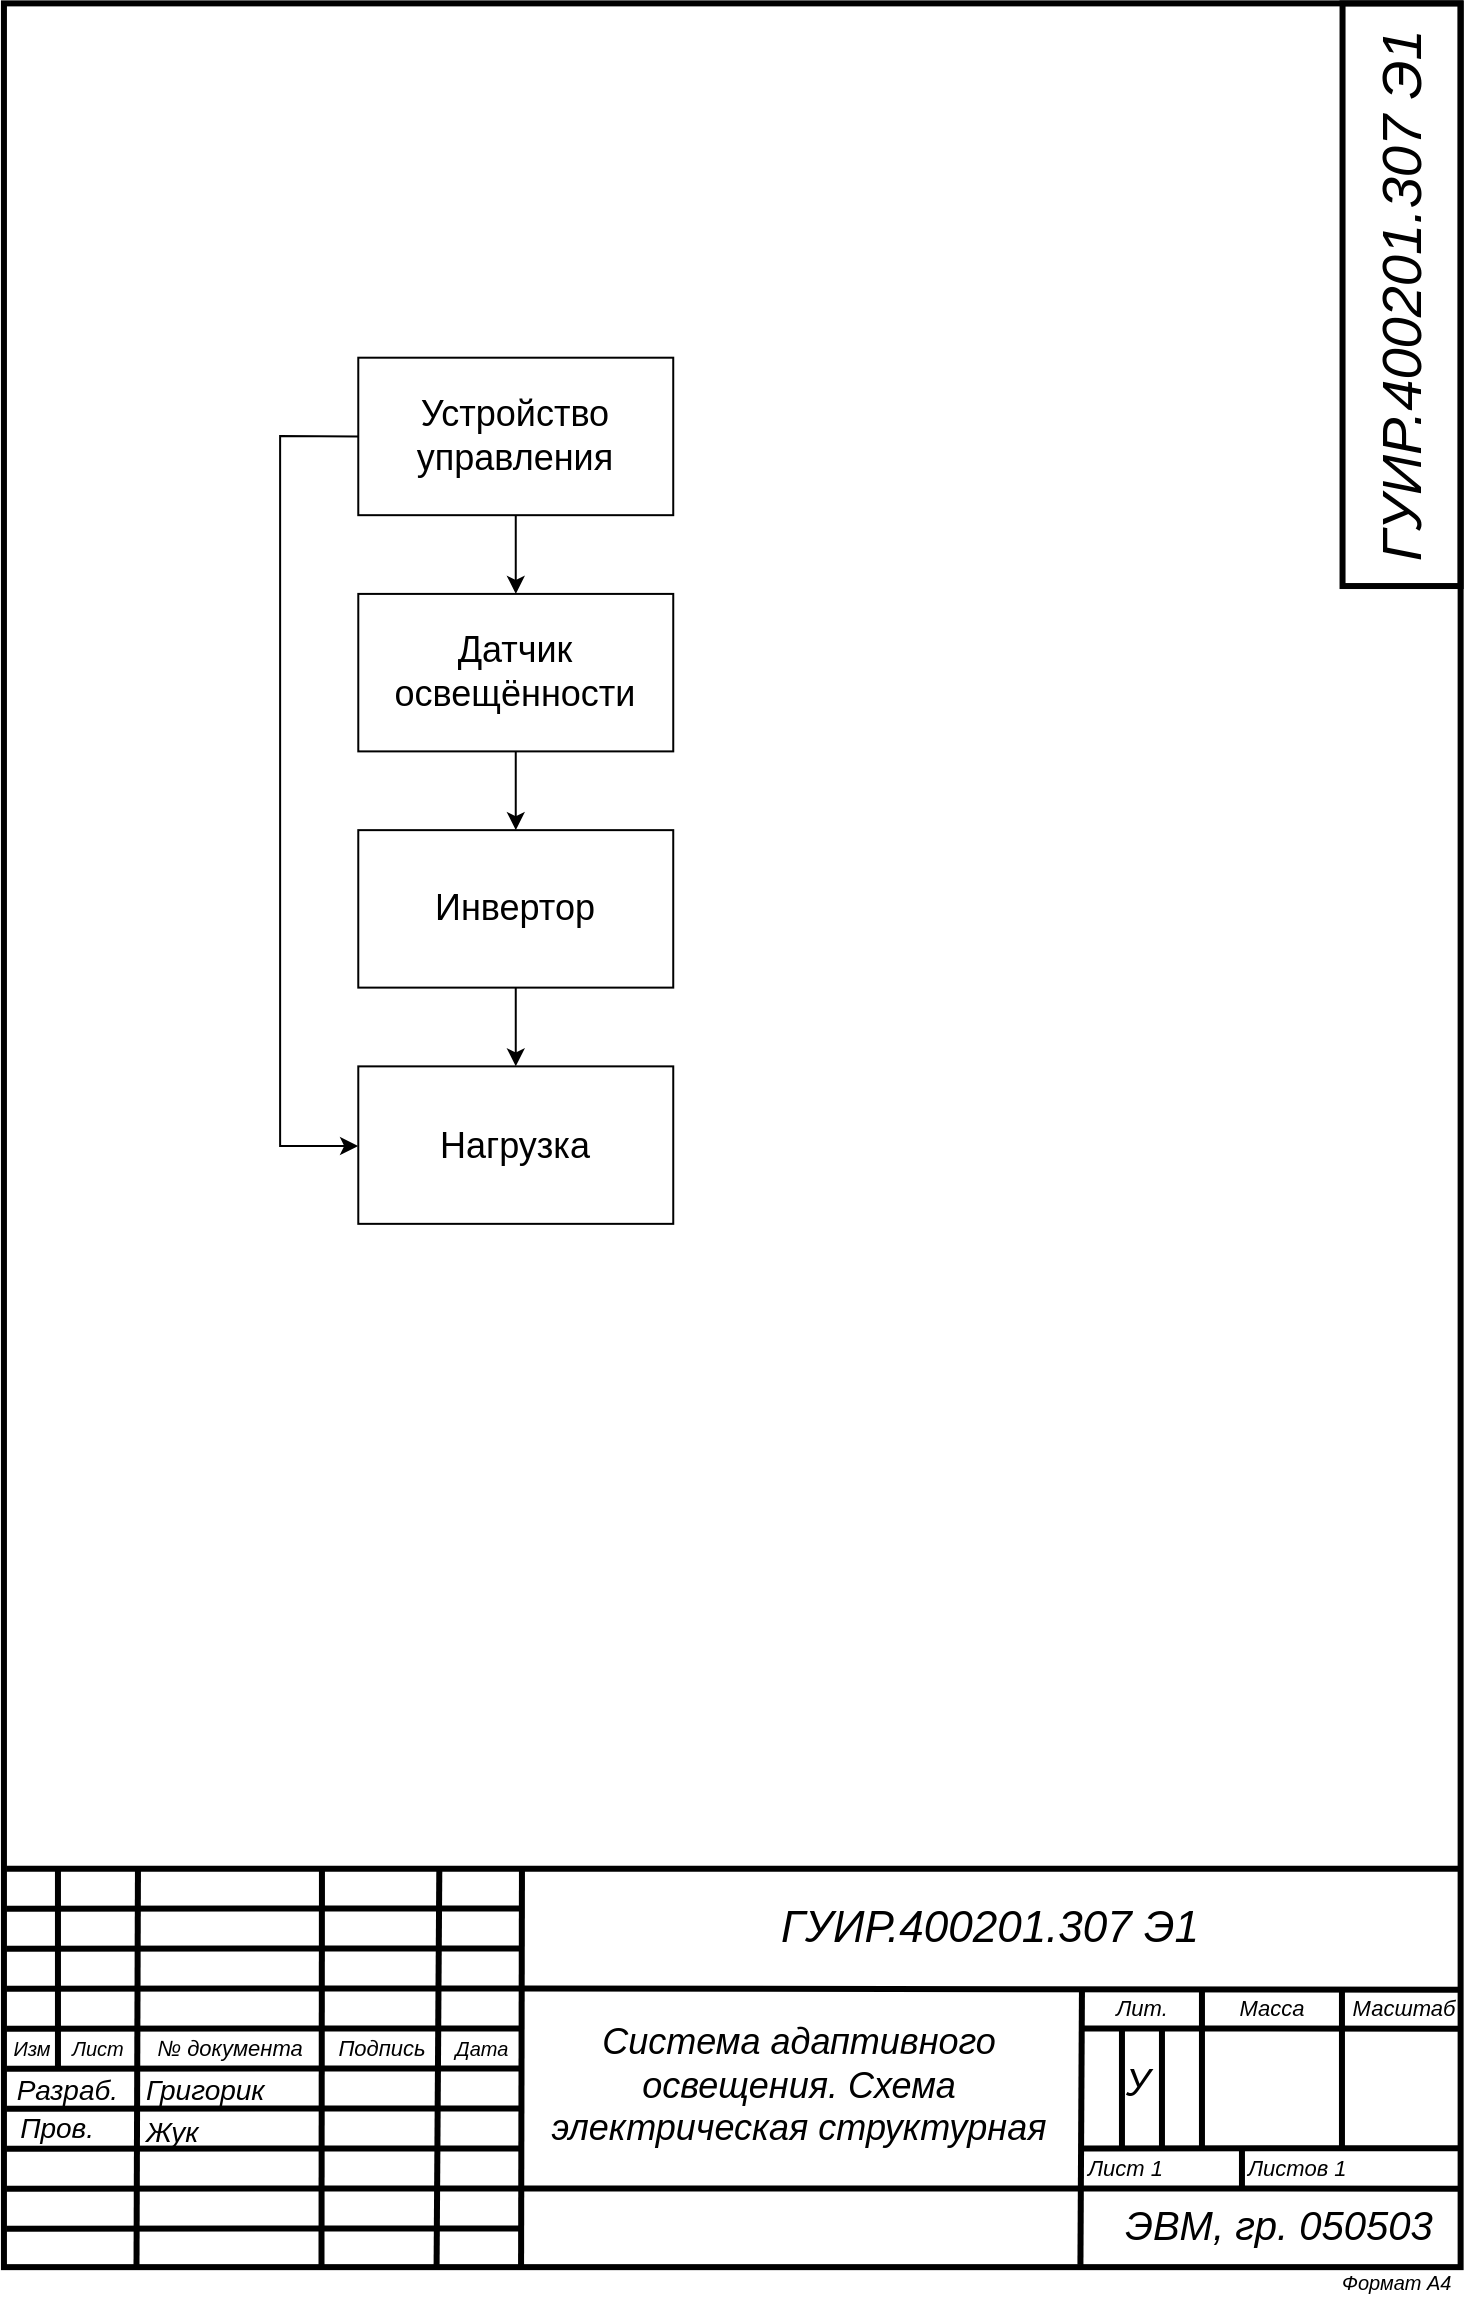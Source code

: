 <mxfile version="20.3.0" type="device"><diagram id="iaUgVhd8KvEVIdPXAyv-" name="Page-1"><mxGraphModel dx="1775" dy="577" grid="1" gridSize="9.842" guides="0" tooltips="1" connect="1" arrows="1" fold="1" page="1" pageScale="1" pageWidth="827" pageHeight="1169" math="0" shadow="0"><root><mxCell id="0"/><mxCell id="1" parent="0"/><mxCell id="s2ji4G3J2LcqevnOimP4-3" value="" style="rounded=0;whiteSpace=wrap;html=1;strokeWidth=3;fillColor=none;container=0;" parent="1" vertex="1"><mxGeometry x="-748.03" y="19.69" width="728.34" height="1131.88" as="geometry"/></mxCell><mxCell id="s2ji4G3J2LcqevnOimP4-5" style="vsdxID=165;edgeStyle=none;startArrow=none;endArrow=none;startSize=5;endSize=5;strokeWidth=3;strokeColor=#000000;spacingTop=-1;spacingBottom=-1;spacingLeft=-1;spacingRight=-1;verticalAlign=middle;html=1;labelBackgroundColor=#ffffff;rounded=0;" parent="1" edge="1"><mxGeometry relative="1" as="geometry"><Array as="points"/><mxPoint x="-721.02" y="952.2" as="sourcePoint"/><mxPoint x="-721.02" y="1052.2" as="targetPoint"/></mxGeometry></mxCell><mxCell id="s2ji4G3J2LcqevnOimP4-6" style="vsdxID=163;edgeStyle=none;startArrow=none;endArrow=none;startSize=5;endSize=5;strokeColor=#000000;spacingTop=-1;spacingBottom=-1;spacingLeft=-1;spacingRight=-1;verticalAlign=middle;html=1;labelBackgroundColor=#ffffff;rounded=0;strokeWidth=3;" parent="1" edge="1"><mxGeometry relative="1" as="geometry"><mxPoint as="offset"/><Array as="points"/><mxPoint x="-746.75" y="1132.32" as="sourcePoint"/><mxPoint x="-489.02" y="1132.2" as="targetPoint"/></mxGeometry></mxCell><mxCell id="s2ji4G3J2LcqevnOimP4-7" style="vsdxID=162;edgeStyle=none;startArrow=none;endArrow=none;startSize=5;endSize=5;strokeColor=#000000;spacingTop=-1;spacingBottom=-1;spacingLeft=-1;spacingRight=-1;verticalAlign=middle;html=1;labelBackgroundColor=#ffffff;rounded=0;strokeWidth=3;" parent="1" edge="1"><mxGeometry relative="1" as="geometry"><mxPoint as="offset"/><Array as="points"/><mxPoint x="-746.75" y="1112.32" as="sourcePoint"/><mxPoint x="-488.02" y="1112.2" as="targetPoint"/></mxGeometry></mxCell><mxCell id="s2ji4G3J2LcqevnOimP4-8" style="vsdxID=161;edgeStyle=none;startArrow=none;endArrow=none;startSize=5;endSize=5;strokeColor=#000000;spacingTop=-1;spacingBottom=-1;spacingLeft=-1;spacingRight=-1;verticalAlign=middle;html=1;labelBackgroundColor=#ffffff;rounded=0;strokeWidth=3;" parent="1" edge="1"><mxGeometry relative="1" as="geometry"><mxPoint as="offset"/><Array as="points"/><mxPoint x="-746.75" y="1092.32" as="sourcePoint"/><mxPoint x="-489.02" y="1092.2" as="targetPoint"/></mxGeometry></mxCell><mxCell id="s2ji4G3J2LcqevnOimP4-9" style="vsdxID=160;edgeStyle=none;startArrow=none;endArrow=none;startSize=5;endSize=5;strokeColor=#000000;spacingTop=-1;spacingBottom=-1;spacingLeft=-1;spacingRight=-1;verticalAlign=middle;html=1;labelBackgroundColor=#ffffff;rounded=0;strokeWidth=3;" parent="1" edge="1"><mxGeometry relative="1" as="geometry"><mxPoint as="offset"/><Array as="points"/><mxPoint x="-746.75" y="1072.32" as="sourcePoint"/><mxPoint x="-489.02" y="1072.2" as="targetPoint"/></mxGeometry></mxCell><mxCell id="s2ji4G3J2LcqevnOimP4-10" style="vsdxID=159;edgeStyle=none;startArrow=none;endArrow=none;startSize=5;endSize=5;strokeWidth=3;strokeColor=#000000;spacingTop=-1;spacingBottom=-1;spacingLeft=-1;spacingRight=-1;verticalAlign=middle;html=1;labelBackgroundColor=#ffffff;rounded=0;" parent="1" edge="1"><mxGeometry relative="1" as="geometry"><mxPoint as="offset"/><Array as="points"/><mxPoint x="-746.75" y="1052.32" as="sourcePoint"/><mxPoint x="-489.02" y="1052.2" as="targetPoint"/></mxGeometry></mxCell><mxCell id="s2ji4G3J2LcqevnOimP4-11" style="vsdxID=158;edgeStyle=none;startArrow=none;endArrow=none;startSize=5;endSize=5;strokeWidth=3;strokeColor=#000000;spacingTop=-1;spacingBottom=-1;spacingLeft=-1;spacingRight=-1;verticalAlign=middle;html=1;labelBackgroundColor=#ffffff;rounded=0;" parent="1" edge="1"><mxGeometry relative="1" as="geometry"><mxPoint as="offset"/><Array as="points"/><mxPoint x="-746.75" y="1032.32" as="sourcePoint"/><mxPoint x="-489.02" y="1032.2" as="targetPoint"/></mxGeometry></mxCell><mxCell id="s2ji4G3J2LcqevnOimP4-12" style="vsdxID=157;edgeStyle=none;startArrow=none;endArrow=none;startSize=5;endSize=5;strokeColor=#000000;spacingTop=-1;spacingBottom=-1;spacingLeft=-1;spacingRight=-1;verticalAlign=middle;html=1;labelBackgroundColor=#ffffff;rounded=0;strokeWidth=3;" parent="1" edge="1"><mxGeometry relative="1" as="geometry"><mxPoint as="offset"/><Array as="points"/><mxPoint x="-746.75" y="1012.32" as="sourcePoint"/><mxPoint x="-489.02" y="1012.2" as="targetPoint"/></mxGeometry></mxCell><mxCell id="s2ji4G3J2LcqevnOimP4-13" style="vsdxID=156;edgeStyle=none;startArrow=none;endArrow=none;startSize=5;endSize=5;strokeColor=#000000;spacingTop=-1;spacingBottom=-1;spacingLeft=-1;spacingRight=-1;verticalAlign=middle;html=1;labelBackgroundColor=#ffffff;rounded=0;strokeWidth=3;" parent="1" edge="1"><mxGeometry relative="1" as="geometry"><mxPoint as="offset"/><Array as="points"/><mxPoint x="-746.75" y="992.32" as="sourcePoint"/><mxPoint x="-489.02" y="992.2" as="targetPoint"/></mxGeometry></mxCell><mxCell id="s2ji4G3J2LcqevnOimP4-14" style="vsdxID=155;edgeStyle=none;startArrow=none;endArrow=none;startSize=5;endSize=5;strokeColor=#000000;spacingTop=-1;spacingBottom=-1;spacingLeft=-1;spacingRight=-1;verticalAlign=middle;html=1;labelBackgroundColor=#ffffff;rounded=0;strokeWidth=3;" parent="1" edge="1"><mxGeometry relative="1" as="geometry"><mxPoint as="offset"/><Array as="points"/><mxPoint x="-746.75" y="972.32" as="sourcePoint"/><mxPoint x="-489.02" y="972.2" as="targetPoint"/></mxGeometry></mxCell><mxCell id="s2ji4G3J2LcqevnOimP4-15" style="vsdxID=154;edgeStyle=none;startArrow=none;endArrow=none;startSize=5;endSize=5;strokeWidth=3;strokeColor=#000000;spacingTop=-1;spacingBottom=-1;spacingLeft=-1;spacingRight=-1;verticalAlign=middle;html=1;labelBackgroundColor=#ffffff;rounded=0;entryX=0.091;entryY=1;entryDx=0;entryDy=0;entryPerimeter=0;" parent="1" target="s2ji4G3J2LcqevnOimP4-3" edge="1"><mxGeometry relative="1" as="geometry"><Array as="points"/><mxPoint x="-681.02" y="952.2" as="sourcePoint"/><mxPoint x="-680.75" y="1157.32" as="targetPoint"/></mxGeometry></mxCell><mxCell id="s2ji4G3J2LcqevnOimP4-16" style="vsdxID=153;edgeStyle=none;startArrow=none;endArrow=none;startSize=5;endSize=5;strokeWidth=3;strokeColor=#000000;spacingTop=-1;spacingBottom=-1;spacingLeft=-1;spacingRight=-1;verticalAlign=middle;html=1;labelBackgroundColor=#ffffff;rounded=0;entryX=0.218;entryY=0.999;entryDx=0;entryDy=0;entryPerimeter=0;" parent="1" target="s2ji4G3J2LcqevnOimP4-3" edge="1"><mxGeometry relative="1" as="geometry"><Array as="points"/><mxPoint x="-589.02" y="952.2" as="sourcePoint"/><mxPoint x="-588.75" y="1154.32" as="targetPoint"/></mxGeometry></mxCell><mxCell id="s2ji4G3J2LcqevnOimP4-17" style="vsdxID=152;edgeStyle=none;startArrow=none;endArrow=none;startSize=5;endSize=5;strokeWidth=3;strokeColor=#000000;spacingTop=-1;spacingBottom=-1;spacingLeft=-1;spacingRight=-1;verticalAlign=middle;html=1;labelBackgroundColor=#ffffff;rounded=0;entryX=0.297;entryY=1;entryDx=0;entryDy=0;entryPerimeter=0;" parent="1" target="s2ji4G3J2LcqevnOimP4-3" edge="1"><mxGeometry relative="1" as="geometry"><Array as="points"/><mxPoint x="-530.34" y="952.2" as="sourcePoint"/><mxPoint x="-530.75" y="1157.32" as="targetPoint"/></mxGeometry></mxCell><mxCell id="s2ji4G3J2LcqevnOimP4-18" style="vsdxID=151;edgeStyle=none;startArrow=none;endArrow=none;startSize=5;endSize=5;strokeWidth=3;strokeColor=#000000;spacingTop=-1;spacingBottom=-1;spacingLeft=-1;spacingRight=-1;verticalAlign=middle;html=1;labelBackgroundColor=#ffffff;rounded=0;" parent="1" edge="1"><mxGeometry relative="1" as="geometry"><Array as="points"/><mxPoint x="-79.02" y="1012.2" as="sourcePoint"/><mxPoint x="-79.02" y="1092.2" as="targetPoint"/></mxGeometry></mxCell><mxCell id="s2ji4G3J2LcqevnOimP4-19" style="vsdxID=150;edgeStyle=none;startArrow=none;endArrow=none;startSize=5;endSize=5;strokeWidth=3;strokeColor=#000000;spacingTop=-1;spacingBottom=-1;spacingLeft=-1;spacingRight=-1;verticalAlign=middle;html=1;labelBackgroundColor=#ffffff;rounded=0;" parent="1" edge="1"><mxGeometry relative="1" as="geometry"><Array as="points"/><mxPoint x="-129.02" y="1092.2" as="sourcePoint"/><mxPoint x="-129.02" y="1112.2" as="targetPoint"/></mxGeometry></mxCell><mxCell id="s2ji4G3J2LcqevnOimP4-20" style="vsdxID=149;edgeStyle=none;startArrow=none;endArrow=none;startSize=5;endSize=5;strokeColor=#000000;spacingTop=-1;spacingBottom=-1;spacingLeft=-1;spacingRight=-1;verticalAlign=middle;html=1;labelBackgroundColor=#ffffff;rounded=0;strokeWidth=3;" parent="1" edge="1"><mxGeometry relative="1" as="geometry"><Array as="points"/><mxPoint x="-169.02" y="1032.2" as="sourcePoint"/><mxPoint x="-169.02" y="1092.2" as="targetPoint"/></mxGeometry></mxCell><mxCell id="s2ji4G3J2LcqevnOimP4-21" style="vsdxID=148;edgeStyle=none;startArrow=none;endArrow=none;startSize=5;endSize=5;strokeColor=#000000;spacingTop=-1;spacingBottom=-1;spacingLeft=-1;spacingRight=-1;verticalAlign=middle;html=1;labelBackgroundColor=#ffffff;rounded=0;strokeWidth=3;" parent="1" edge="1"><mxGeometry relative="1" as="geometry"><Array as="points"/><mxPoint x="-189.02" y="1032.2" as="sourcePoint"/><mxPoint x="-189.02" y="1092.2" as="targetPoint"/></mxGeometry></mxCell><mxCell id="s2ji4G3J2LcqevnOimP4-22" style="vsdxID=147;edgeStyle=none;startArrow=none;endArrow=none;startSize=5;endSize=5;strokeWidth=3;strokeColor=#000000;spacingTop=-1;spacingBottom=-1;spacingLeft=-1;spacingRight=-1;verticalAlign=middle;html=1;labelBackgroundColor=#ffffff;rounded=0;" parent="1" edge="1"><mxGeometry relative="1" as="geometry"><Array as="points"/><mxPoint x="-149.02" y="1012.2" as="sourcePoint"/><mxPoint x="-149.02" y="1092.2" as="targetPoint"/></mxGeometry></mxCell><mxCell id="s2ji4G3J2LcqevnOimP4-23" style="vsdxID=146;edgeStyle=none;startArrow=none;endArrow=none;startSize=5;endSize=5;strokeWidth=3;strokeColor=#000000;spacingTop=-1;spacingBottom=-1;spacingLeft=-1;spacingRight=-1;verticalAlign=middle;html=1;labelBackgroundColor=#ffffff;rounded=0;entryX=0.929;entryY=-0.131;entryDx=0;entryDy=0;entryPerimeter=0;" parent="1" target="s2ji4G3J2LcqevnOimP4-38" edge="1"><mxGeometry relative="1" as="geometry"><mxPoint as="offset"/><Array as="points"/><mxPoint x="-209.02" y="1092.2" as="sourcePoint"/><mxPoint x="-9.02" y="1092.2" as="targetPoint"/></mxGeometry></mxCell><mxCell id="s2ji4G3J2LcqevnOimP4-24" style="vsdxID=145;edgeStyle=none;startArrow=none;endArrow=none;startSize=5;endSize=5;strokeWidth=3;strokeColor=#000000;spacingTop=-1;spacingBottom=-1;spacingLeft=-1;spacingRight=-1;verticalAlign=middle;html=1;labelBackgroundColor=#ffffff;rounded=0;" parent="1" edge="1"><mxGeometry relative="1" as="geometry"><mxPoint as="offset"/><Array as="points"/><mxPoint x="-209.02" y="1032.2" as="sourcePoint"/><mxPoint x="-18.75" y="1032.32" as="targetPoint"/></mxGeometry></mxCell><mxCell id="s2ji4G3J2LcqevnOimP4-25" style="vsdxID=144;edgeStyle=none;startArrow=none;endArrow=none;startSize=5;endSize=5;strokeWidth=3;strokeColor=#000000;spacingTop=-1;spacingBottom=-1;spacingLeft=-1;spacingRight=-1;verticalAlign=middle;html=1;labelBackgroundColor=#ffffff;rounded=0;entryX=0.739;entryY=0.999;entryDx=0;entryDy=0;entryPerimeter=0;" parent="1" target="s2ji4G3J2LcqevnOimP4-3" edge="1"><mxGeometry relative="1" as="geometry"><Array as="points"/><mxPoint x="-209.02" y="1012.2" as="sourcePoint"/><mxPoint x="-208.75" y="1157.32" as="targetPoint"/></mxGeometry></mxCell><mxCell id="s2ji4G3J2LcqevnOimP4-26" style="vsdxID=143;edgeStyle=none;startArrow=none;endArrow=none;startSize=5;endSize=5;strokeWidth=3;strokeColor=#000000;spacingTop=-1;spacingBottom=-1;spacingLeft=-1;spacingRight=-1;verticalAlign=middle;html=1;labelBackgroundColor=#ffffff;rounded=0;" parent="1" edge="1"><mxGeometry relative="1" as="geometry"><Array as="points"/><mxPoint x="-18.75" y="1112.32" as="sourcePoint"/><mxPoint x="-488.02" y="1112.2" as="targetPoint"/></mxGeometry></mxCell><mxCell id="s2ji4G3J2LcqevnOimP4-27" style="vsdxID=142;edgeStyle=none;startArrow=none;endArrow=none;startSize=5;endSize=5;strokeWidth=3;strokeColor=#000000;spacingTop=-1;spacingBottom=-1;spacingLeft=-1;spacingRight=-1;verticalAlign=middle;html=1;labelBackgroundColor=#ffffff;rounded=0;entryX=0.355;entryY=1;entryDx=0;entryDy=0;entryPerimeter=0;" parent="1" target="s2ji4G3J2LcqevnOimP4-3" edge="1"><mxGeometry relative="1" as="geometry"><Array as="points"/><mxPoint x="-489.02" y="952.2" as="sourcePoint"/><mxPoint x="-488.75" y="1157.32" as="targetPoint"/></mxGeometry></mxCell><mxCell id="s2ji4G3J2LcqevnOimP4-28" style="vsdxID=141;edgeStyle=none;startArrow=none;endArrow=none;startSize=5;endSize=5;strokeWidth=3;strokeColor=#000000;spacingTop=-1;spacingBottom=-1;spacingLeft=-1;spacingRight=-1;verticalAlign=middle;html=1;labelBackgroundColor=#ffffff;rounded=0;exitX=0.998;exitY=1.028;exitDx=0;exitDy=0;exitPerimeter=0;" parent="1" source="s2ji4G3J2LcqevnOimP4-46" edge="1"><mxGeometry relative="1" as="geometry"><Array as="points"/><mxPoint x="-9.02" y="1012.2" as="sourcePoint"/><mxPoint x="-489.02" y="1012.2" as="targetPoint"/></mxGeometry></mxCell><mxCell id="s2ji4G3J2LcqevnOimP4-29" value="&lt;font style=&quot;font-family: &amp;#34;arial&amp;#34; ; color: rgb(0 , 0 , 0) ; direction: ltr ; letter-spacing: 0px ; line-height: 120% ; opacity: 1&quot;&gt;&lt;i&gt;&lt;font style=&quot;font-size: 10px&quot;&gt;Изм&lt;/font&gt;&lt;br&gt;&lt;/i&gt;&lt;/font&gt;" style="verticalAlign=middle;align=center;vsdxID=166;fillColor=none;gradientColor=none;shape=stencil(nZBLDoAgDERP0z3SIyjew0SURgSD+Lu9kMZoXLhwN9O+tukAlrNpJg1SzDH4QW/URgNYgZTkjA4UkwJUgGXng+6DX1zLfmoymdXo17xh5zmRJ6Q42BWCfc2oJfdAr+Yv+AP9Cb7OJ3H/2JG1HNGz/84klThPVCc=);strokeColor=none;strokeWidth=3;spacingTop=-1;spacingBottom=-1;spacingLeft=-1;spacingRight=-1;labelBackgroundColor=none;rounded=0;html=1;whiteSpace=wrap;" parent="1" vertex="1"><mxGeometry x="-748.02" y="1034.2" width="28" height="16" as="geometry"/></mxCell><mxCell id="s2ji4G3J2LcqevnOimP4-30" value="&lt;font style=&quot;font-family: &amp;#34;arial&amp;#34; ; color: rgb(0 , 0 , 0) ; direction: ltr ; letter-spacing: 0px ; line-height: 120% ; opacity: 1&quot;&gt;&lt;i&gt;&lt;font style=&quot;font-size: 10px&quot;&gt;Лист&lt;/font&gt;&lt;br&gt;&lt;/i&gt;&lt;/font&gt;" style="verticalAlign=middle;align=center;vsdxID=167;fillColor=none;gradientColor=none;shape=stencil(nZBLDoAgDERP0z3SIyjew0SURgSD+Lu9kMZoXLhwN9O+tukAlrNpJg1SzDH4QW/URgNYgZTkjA4UkwJUgGXng+6DX1zLfmoymdXo17xh5zmRJ6Q42BWCfc2oJfdAr+Yv+AP9Cb7OJ3H/2JG1HNGz/84klThPVCc=);strokeColor=none;strokeWidth=3;spacingTop=-1;spacingBottom=-1;spacingLeft=-1;spacingRight=-1;labelBackgroundColor=none;rounded=0;html=1;whiteSpace=wrap;" parent="1" vertex="1"><mxGeometry x="-719.02" y="1034.2" width="36" height="16" as="geometry"/></mxCell><mxCell id="s2ji4G3J2LcqevnOimP4-31" value="&lt;font style=&quot;font-size:11px;font-family:Arial;color:#000000;direction:ltr;letter-spacing:0px;line-height:120%;opacity:1&quot;&gt;&lt;i&gt;№ документа&lt;br/&gt;&lt;/i&gt;&lt;/font&gt;" style="verticalAlign=middle;align=center;vsdxID=168;fillColor=none;gradientColor=none;shape=stencil(nZBLDoAgDERP0z3SIyjew0SURgSD+Lu9kMZoXLhwN9O+tukAlrNpJg1SzDH4QW/URgNYgZTkjA4UkwJUgGXng+6DX1zLfmoymdXo17xh5zmRJ6Q42BWCfc2oJfdAr+Yv+AP9Cb7OJ3H/2JG1HNGz/84klThPVCc=);strokeColor=none;strokeWidth=3;spacingTop=-1;spacingBottom=-1;spacingLeft=-1;spacingRight=-1;labelBackgroundColor=none;rounded=0;html=1;whiteSpace=wrap;" parent="1" vertex="1"><mxGeometry x="-679.02" y="1034.2" width="88" height="16" as="geometry"/></mxCell><mxCell id="s2ji4G3J2LcqevnOimP4-32" value="&lt;font style=&quot;font-size:11px;font-family:Arial;color:#000000;direction:ltr;letter-spacing:0px;line-height:120%;opacity:1&quot;&gt;&lt;i&gt;Подпись&lt;br/&gt;&lt;/i&gt;&lt;/font&gt;" style="verticalAlign=middle;align=center;vsdxID=169;fillColor=none;gradientColor=none;shape=stencil(nZBLDoAgDERP0z3SIyjew0SURgSD+Lu9kMZoXLhwN9O+tukAlrNpJg1SzDH4QW/URgNYgZTkjA4UkwJUgGXng+6DX1zLfmoymdXo17xh5zmRJ6Q42BWCfc2oJfdAr+Yv+AP9Cb7OJ3H/2JG1HNGz/84klThPVCc=);strokeColor=none;strokeWidth=3;spacingTop=-1;spacingBottom=-1;spacingLeft=-1;spacingRight=-1;labelBackgroundColor=none;rounded=0;html=1;whiteSpace=wrap;" parent="1" vertex="1"><mxGeometry x="-587.02" y="1034.2" width="56" height="16" as="geometry"/></mxCell><mxCell id="s2ji4G3J2LcqevnOimP4-33" value="&lt;font style=&quot;font-family: &amp;#34;arial&amp;#34; ; color: rgb(0 , 0 , 0) ; direction: ltr ; letter-spacing: 0px ; line-height: 120% ; opacity: 1&quot;&gt;&lt;i&gt;&lt;font style=&quot;font-size: 10px&quot;&gt;Дата&lt;/font&gt;&lt;br&gt;&lt;/i&gt;&lt;/font&gt;" style="verticalAlign=middle;align=center;vsdxID=170;fillColor=none;gradientColor=none;shape=stencil(nZBLDoAgDERP0z3SIyjew0SURgSD+Lu9kMZoXLhwN9O+tukAlrNpJg1SzDH4QW/URgNYgZTkjA4UkwJUgGXng+6DX1zLfmoymdXo17xh5zmRJ6Q42BWCfc2oJfdAr+Yv+AP9Cb7OJ3H/2JG1HNGz/84klThPVCc=);strokeColor=none;strokeWidth=3;spacingTop=-1;spacingBottom=-1;spacingLeft=-1;spacingRight=-1;labelBackgroundColor=none;rounded=0;html=1;whiteSpace=wrap;" parent="1" vertex="1"><mxGeometry x="-527.02" y="1034.2" width="36" height="16" as="geometry"/></mxCell><mxCell id="s2ji4G3J2LcqevnOimP4-34" value="&lt;p style=&quot;align:center;margin-left:0;margin-right:0;margin-top:0px;margin-bottom:0px;text-indent:0;valign:middle;direction:ltr;&quot;&gt;&lt;font style=&quot;font-size:11px;font-family:Arial;color:#000000;direction:ltr;letter-spacing:0px;line-height:120%;opacity:1&quot;&gt;&lt;i&gt;Лит&lt;/i&gt;&lt;/font&gt;&lt;font style=&quot;font-size:11px;font-family:Arial;color:#000000;direction:ltr;letter-spacing:0px;line-height:120%;opacity:1&quot;&gt;&lt;i&gt;.&lt;br/&gt;&lt;/i&gt;&lt;/font&gt;&lt;/p&gt;" style="verticalAlign=middle;align=center;vsdxID=171;fillColor=none;gradientColor=none;shape=stencil(nZBLDoAgDERP0z3SIyjew0SURgSD+Lu9kMZoXLhwN9O+tukAlrNpJg1SzDH4QW/URgNYgZTkjA4UkwJUgGXng+6DX1zLfmoymdXo17xh5zmRJ6Q42BWCfc2oJfdAr+Yv+AP9Cb7OJ3H/2JG1HNGz/84klThPVCc=);strokeColor=none;strokeWidth=3;spacingTop=-1;spacingBottom=-1;spacingLeft=-1;spacingRight=-1;labelBackgroundColor=none;rounded=0;html=1;whiteSpace=wrap;" parent="1" vertex="1"><mxGeometry x="-207.02" y="1014.2" width="56" height="16" as="geometry"/></mxCell><mxCell id="s2ji4G3J2LcqevnOimP4-35" value="&lt;font style=&quot;font-size:11px;font-family:Arial;color:#000000;direction:ltr;letter-spacing:0px;line-height:120%;opacity:1&quot;&gt;&lt;i&gt;Масса&lt;br/&gt;&lt;/i&gt;&lt;/font&gt;" style="verticalAlign=middle;align=center;vsdxID=172;fillColor=none;gradientColor=none;shape=stencil(nZBLDoAgDERP0z3SIyjew0SURgSD+Lu9kMZoXLhwN9O+tukAlrNpJg1SzDH4QW/URgNYgZTkjA4UkwJUgGXng+6DX1zLfmoymdXo17xh5zmRJ6Q42BWCfc2oJfdAr+Yv+AP9Cb7OJ3H/2JG1HNGz/84klThPVCc=);strokeColor=none;strokeWidth=3;spacingTop=-1;spacingBottom=-1;spacingLeft=-1;spacingRight=-1;labelBackgroundColor=none;rounded=0;html=1;whiteSpace=wrap;" parent="1" vertex="1"><mxGeometry x="-147.02" y="1014.2" width="66" height="16" as="geometry"/></mxCell><mxCell id="s2ji4G3J2LcqevnOimP4-36" value="&lt;font style=&quot;font-size:11px;font-family:Arial;color:#000000;direction:ltr;letter-spacing:0px;line-height:120%;opacity:1&quot;&gt;&lt;i&gt;Масштаб&lt;br/&gt;&lt;/i&gt;&lt;/font&gt;" style="verticalAlign=middle;align=center;vsdxID=173;fillColor=none;gradientColor=none;shape=stencil(nZBLDoAgDERP0z3SIyjew0SURgSD+Lu9kMZoXLhwN9O+tukAlrNpJg1SzDH4QW/URgNYgZTkjA4UkwJUgGXng+6DX1zLfmoymdXo17xh5zmRJ6Q42BWCfc2oJfdAr+Yv+AP9Cb7OJ3H/2JG1HNGz/84klThPVCc=);strokeColor=none;strokeWidth=3;spacingTop=-1;spacingBottom=-1;spacingLeft=-1;spacingRight=-1;labelBackgroundColor=none;rounded=0;html=1;whiteSpace=wrap;" parent="1" vertex="1"><mxGeometry x="-77.02" y="1014.2" width="58.35" height="16" as="geometry"/></mxCell><mxCell id="s2ji4G3J2LcqevnOimP4-37" value="&lt;p style=&quot;margin-left: 0 ; margin-right: 0 ; margin-top: 0px ; margin-bottom: 0px ; text-indent: 0 ; direction: ltr&quot;&gt;&lt;font style=&quot;font-size: 11px ; font-family: &amp;#34;arial&amp;#34; ; color: #000000 ; direction: ltr ; letter-spacing: 0px ; line-height: 120% ; opacity: 1&quot;&gt;&lt;i&gt;Лист 1&lt;/i&gt;&lt;/font&gt;&lt;font style=&quot;font-size: 11px ; font-family: &amp;#34;arial&amp;#34; ; color: #000000 ; direction: ltr ; letter-spacing: 0px ; line-height: 120% ; opacity: 1&quot;&gt;&lt;i&gt;&amp;nbsp;&lt;br&gt;&lt;/i&gt;&lt;/font&gt;&lt;/p&gt;" style="verticalAlign=middle;align=left;vsdxID=174;fillColor=none;gradientColor=none;shape=stencil(nZBLDoAgDERP0z3SIyjew0SURgSD+Lu9kMZoXLhwN9O+tukAlrNpJg1SzDH4QW/URgNYgZTkjA4UkwJUgGXng+6DX1zLfmoymdXo17xh5zmRJ6Q42BWCfc2oJfdAr+Yv+AP9Cb7OJ3H/2JG1HNGz/84klThPVCc=);strokeColor=none;strokeWidth=3;spacingTop=-1;spacingBottom=-1;spacingLeft=-1;spacingRight=-1;labelBackgroundColor=none;rounded=0;html=1;whiteSpace=wrap;" parent="1" vertex="1"><mxGeometry x="-207.02" y="1094.2" width="132.8" height="16" as="geometry"/></mxCell><mxCell id="s2ji4G3J2LcqevnOimP4-38" value="&lt;p style=&quot;align:left;margin-left:0;margin-right:0;margin-top:0px;margin-bottom:0px;text-indent:0;valign:middle;direction:ltr;&quot;&gt;&lt;font style=&quot;font-size:11px;font-family:Arial;color:#000000;direction:ltr;letter-spacing:0px;line-height:120%;opacity:1&quot;&gt;&lt;i&gt;Листов             1&lt;/i&gt;&lt;/font&gt;&lt;font style=&quot;font-size:11px;font-family:Arial;color:#000000;direction:ltr;letter-spacing:0px;line-height:120%;opacity:1&quot;&gt;&lt;i&gt;&lt;br/&gt;&lt;/i&gt;&lt;/font&gt;&lt;/p&gt;" style="verticalAlign=middle;align=left;vsdxID=175;fillColor=none;gradientColor=none;shape=stencil(nZBLDoAgDERP0z3SIyjew0SURgSD+Lu9kMZoXLhwN9O+tukAlrNpJg1SzDH4QW/URgNYgZTkjA4UkwJUgGXng+6DX1zLfmoymdXo17xh5zmRJ6Q42BWCfc2oJfdAr+Yv+AP9Cb7OJ3H/2JG1HNGz/84klThPVCc=);strokeColor=none;strokeWidth=3;spacingTop=-1;spacingBottom=-1;spacingLeft=-1;spacingRight=-1;labelBackgroundColor=none;rounded=0;html=1;whiteSpace=wrap;" parent="1" vertex="1"><mxGeometry x="-127.02" y="1094.2" width="116" height="16" as="geometry"/></mxCell><mxCell id="s2ji4G3J2LcqevnOimP4-39" value="&lt;p style=&quot;margin-left: 0 ; margin-right: 0 ; margin-top: 0px ; margin-bottom: 0px ; text-indent: 0 ; direction: ltr&quot;&gt;&lt;font style=&quot;font-family: &amp;#34;arial&amp;#34; ; color: rgb(0 , 0 , 0) ; direction: ltr ; letter-spacing: 0px ; line-height: 120% ; opacity: 1&quot;&gt;&lt;i&gt;&lt;font style=&quot;font-size: 14px&quot;&gt;Григорик&lt;/font&gt;&lt;br&gt;&lt;/i&gt;&lt;/font&gt;&lt;/p&gt;" style="verticalAlign=middle;align=left;vsdxID=176;fillColor=none;gradientColor=none;shape=stencil(nZBLDoAgDERP0z3SIyjew0SURgSD+Lu9kMZoXLhwN9O+tukAlrNpJg1SzDH4QW/URgNYgZTkjA4UkwJUgGXng+6DX1zLfmoymdXo17xh5zmRJ6Q42BWCfc2oJfdAr+Yv+AP9Cb7OJ3H/2JG1HNGz/84klThPVCc=);strokeColor=none;strokeWidth=3;spacingTop=-1;spacingBottom=-1;spacingLeft=-1;spacingRight=-1;labelBackgroundColor=none;rounded=0;html=1;whiteSpace=wrap;" parent="1" vertex="1"><mxGeometry x="-678.02" y="1051.2" width="88" height="24" as="geometry"/></mxCell><mxCell id="s2ji4G3J2LcqevnOimP4-40" value="&lt;p style=&quot;align:right;margin-left:0;margin-right:0;margin-top:0px;margin-bottom:0px;text-indent:0;valign:middle;direction:ltr;&quot;&gt;&lt;font style=&quot;font-size:14px;font-family:Arial;color:#000000;direction:ltr;letter-spacing:0px;line-height:120%;opacity:1&quot;&gt;&lt;i&gt;Пров.&lt;br/&gt;&lt;/i&gt;&lt;/font&gt;&lt;/p&gt;" style="verticalAlign=middle;align=right;vsdxID=177;fillColor=none;gradientColor=none;shape=stencil(nZBLDoAgDERP0z3SIyjew0SURgSD+Lu9kMZoXLhwN9O+tukAlrNpJg1SzDH4QW/URgNYgZTkjA4UkwJUgGXng+6DX1zLfmoymdXo17xh5zmRJ6Q42BWCfc2oJfdAr+Yv+AP9Cb7OJ3H/2JG1HNGz/84klThPVCc=);strokeColor=none;strokeWidth=3;spacingTop=-1;spacingBottom=-1;spacingLeft=-1;spacingRight=-1;labelBackgroundColor=none;rounded=0;html=1;whiteSpace=wrap;" parent="1" vertex="1"><mxGeometry x="-748.02" y="1070.31" width="46" height="23" as="geometry"/></mxCell><mxCell id="s2ji4G3J2LcqevnOimP4-41" value="&lt;p style=&quot;margin-left: 0 ; margin-right: 0 ; margin-top: 0px ; margin-bottom: 0px ; text-indent: 0 ; direction: ltr&quot;&gt;&lt;font style=&quot;font-family: &amp;#34;arial&amp;#34; ; color: rgb(0 , 0 , 0) ; direction: ltr ; letter-spacing: 0px ; line-height: 120% ; opacity: 1&quot;&gt;&lt;i&gt;&lt;font style=&quot;font-size: 14px&quot;&gt;Разраб.&lt;/font&gt;&lt;br&gt;&lt;/i&gt;&lt;/font&gt;&lt;/p&gt;" style="verticalAlign=middle;align=right;vsdxID=178;fillColor=none;gradientColor=none;shape=stencil(nZBLDoAgDERP0z3SIyjew0SURgSD+Lu9kMZoXLhwN9O+tukAlrNpJg1SzDH4QW/URgNYgZTkjA4UkwJUgGXng+6DX1zLfmoymdXo17xh5zmRJ6Q42BWCfc2oJfdAr+Yv+AP9Cb7OJ3H/2JG1HNGz/84klThPVCc=);strokeColor=none;strokeWidth=3;spacingTop=-1;spacingBottom=-1;spacingLeft=-1;spacingRight=-1;labelBackgroundColor=none;rounded=0;html=1;whiteSpace=wrap;" parent="1" vertex="1"><mxGeometry x="-747.02" y="1054.2" width="57.05" height="17" as="geometry"/></mxCell><mxCell id="s2ji4G3J2LcqevnOimP4-42" value="&lt;p style=&quot;margin-left: 0 ; margin-right: 0 ; margin-top: 0px ; margin-bottom: 0px ; text-indent: 0 ; direction: ltr&quot;&gt;&lt;font face=&quot;arial&quot;&gt;&lt;span style=&quot;font-size: 14px;&quot;&gt;&lt;i&gt;Жук&lt;/i&gt;&lt;/span&gt;&lt;/font&gt;&lt;/p&gt;" style="verticalAlign=middle;align=left;vsdxID=179;fillColor=none;gradientColor=none;shape=stencil(nZBLDoAgDERP0z3SIyjew0SURgSD+Lu9kMZoXLhwN9O+tukAlrNpJg1SzDH4QW/URgNYgZTkjA4UkwJUgGXng+6DX1zLfmoymdXo17xh5zmRJ6Q42BWCfc2oJfdAr+Yv+AP9Cb7OJ3H/2JG1HNGz/84klThPVCc=);strokeColor=none;strokeWidth=3;spacingTop=-1;spacingBottom=-1;spacingLeft=-1;spacingRight=-1;labelBackgroundColor=none;rounded=0;html=1;whiteSpace=wrap;" parent="1" vertex="1"><mxGeometry x="-678.02" y="1074.2" width="64" height="20" as="geometry"/></mxCell><mxCell id="s2ji4G3J2LcqevnOimP4-43" value="&lt;p style=&quot;margin-left: 0 ; margin-right: 0 ; margin-top: 0px ; margin-bottom: 0px ; text-indent: 0 ; direction: ltr&quot;&gt;&lt;font style=&quot;font-family: &amp;#34;arial&amp;#34; ; color: rgb(0 , 0 , 0) ; direction: ltr ; letter-spacing: 0px ; line-height: 120% ; opacity: 1&quot; size=&quot;1&quot;&gt;&lt;i style=&quot;font-size: 20px&quot;&gt;ЭВМ, гр. 050503&lt;/i&gt;&lt;/font&gt;&lt;font style=&quot;font-size: 19px ; font-family: &amp;#34;arial&amp;#34; ; color: #000000 ; direction: ltr ; letter-spacing: 0px ; line-height: 120% ; opacity: 1&quot;&gt;&lt;i&gt;&lt;br&gt;&lt;/i&gt;&lt;/font&gt;&lt;/p&gt;" style="verticalAlign=middle;align=center;vsdxID=180;fillColor=none;gradientColor=none;shape=stencil(nZBLDoAgDERP0z3SIyjew0SURgSD+Lu9kMZoXLhwN9O+tukAlrNpJg1SzDH4QW/URgNYgZTkjA4UkwJUgGXng+6DX1zLfmoymdXo17xh5zmRJ6Q42BWCfc2oJfdAr+Yv+AP9Cb7OJ3H/2JG1HNGz/84klThPVCc=);strokeColor=none;strokeWidth=3;spacingTop=-1;spacingBottom=-1;spacingLeft=-1;spacingRight=-1;labelBackgroundColor=none;rounded=0;html=1;whiteSpace=wrap;" parent="1" vertex="1"><mxGeometry x="-207.02" y="1112.2" width="193" height="39.37" as="geometry"/></mxCell><mxCell id="s2ji4G3J2LcqevnOimP4-44" value="&lt;font style=&quot;font-size:19px;font-family:Arial;color:#000000;direction:ltr;letter-spacing:0px;line-height:120%;opacity:1&quot;&gt;&lt;i&gt;У&lt;br&gt;&lt;/i&gt;&lt;/font&gt;" style="verticalAlign=middle;align=left;vsdxID=441;fillColor=none;gradientColor=none;shape=stencil(nZBLDoAgDERP0z3SIyjew0SURgSD+Lu9kMZoXLhwN9O+tukAlrNpJg1SzDH4QW/URgNYgZTkjA4UkwJUgGXng+6DX1zLfmoymdXo17xh5zmRJ6Q42BWCfc2oJfdAr+Yv+AP9Cb7OJ3H/2JG1HNGz/84klThPVCc=);strokeColor=none;strokeWidth=3;spacingTop=-1;spacingBottom=-1;spacingLeft=-1;spacingRight=-1;labelBackgroundColor=none;rounded=0;html=1;whiteSpace=wrap;" parent="1" vertex="1"><mxGeometry x="-188.02" y="1052.2" width="20" height="16" as="geometry"/></mxCell><mxCell id="s2ji4G3J2LcqevnOimP4-45" value="&lt;font face=&quot;arial&quot; style=&quot;font-size: 18px;&quot;&gt;&lt;span style=&quot;font-size: 18px;&quot;&gt;&lt;i style=&quot;font-size: 18px;&quot;&gt;Система адаптивного освещения. Схема электрическая структурная&lt;/i&gt;&lt;/span&gt;&lt;/font&gt;" style="text;whiteSpace=wrap;html=1;fontSize=18;fontFamily=Verdana;align=center;labelBackgroundColor=none;verticalAlign=middle;strokeWidth=3;fillColor=none;" parent="1" vertex="1"><mxGeometry x="-488.02" y="1011.25" width="275" height="100" as="geometry"/></mxCell><mxCell id="s2ji4G3J2LcqevnOimP4-46" value="&lt;i&gt;&lt;font style=&quot;font-size: 22px&quot;&gt;ГУИР.400201.307 Э1&lt;/font&gt;&lt;/i&gt;" style="text;whiteSpace=wrap;align=center;html=1;verticalAlign=middle;" parent="1" vertex="1"><mxGeometry x="-491.11" y="952.2" width="472.44" height="59.06" as="geometry"/></mxCell><mxCell id="s2ji4G3J2LcqevnOimP4-47" value="" style="endArrow=none;html=1;strokeWidth=3;" parent="1" edge="1"><mxGeometry width="50" height="50" relative="1" as="geometry"><mxPoint x="-746.75" y="952.32" as="sourcePoint"/><mxPoint x="-18.75" y="952.32" as="targetPoint"/></mxGeometry></mxCell><mxCell id="s2ji4G3J2LcqevnOimP4-48" value="&lt;i style=&quot;color: rgb(0 , 0 , 0) ; font-weight: 400 ; letter-spacing: normal ; text-align: center ; text-indent: 0px ; text-transform: none ; word-spacing: 0px ; font-family: &amp;quot;arial&amp;quot; ; font-size: 28px&quot;&gt;ГУИР.400201.307 Э1&lt;br&gt;&lt;/i&gt;" style="rounded=0;whiteSpace=wrap;html=1;strokeWidth=3;horizontal=0;fillColor=none;verticalAlign=middle;" parent="1" vertex="1"><mxGeometry x="-78.73" y="19.68" width="59.05" height="291.34" as="geometry"/></mxCell><mxCell id="s2ji4G3J2LcqevnOimP4-49" value="&lt;i style=&quot;font-family: &amp;#34;arial&amp;#34; ; font-weight: 400 ; letter-spacing: normal ; text-align: right ; text-indent: 0px ; text-transform: none ; word-spacing: 0px&quot;&gt;&lt;font style=&quot;font-size: 10px&quot;&gt;Формат А4&lt;/font&gt;&lt;/i&gt;" style="text;whiteSpace=wrap;html=1;fontSize=7;fontFamily=Verdana;labelBackgroundColor=none;verticalAlign=middle;" parent="1" vertex="1"><mxGeometry x="-81.02" y="1149.05" width="59.05" height="19.68" as="geometry"/></mxCell><mxCell id="oiL3_wHAZyuXsN63t0J6-18" value="&lt;font style=&quot;font-size: 18px;&quot;&gt;Датчик освещённости&lt;/font&gt;" style="rounded=0;whiteSpace=wrap;html=1;strokeWidth=1;fontSize=18;perimeterSpacing=0;fontFamily=Arial;" parent="1" vertex="1"><mxGeometry x="-570.855" y="314.955" width="157.48" height="78.74" as="geometry"/></mxCell><mxCell id="oiL3_wHAZyuXsN63t0J6-19" value="Инвертор" style="rounded=0;whiteSpace=wrap;html=1;strokeWidth=1;fontSize=18;perimeterSpacing=0;fontFamily=Arial;" parent="1" vertex="1"><mxGeometry x="-570.86" y="433.07" width="157.48" height="78.74" as="geometry"/></mxCell><mxCell id="oiL3_wHAZyuXsN63t0J6-20" value="Нагрузка" style="rounded=0;whiteSpace=wrap;html=1;strokeWidth=1;fontSize=18;perimeterSpacing=0;fontFamily=Arial;" parent="1" vertex="1"><mxGeometry x="-570.855" y="551.185" width="157.48" height="78.74" as="geometry"/></mxCell><mxCell id="oiL3_wHAZyuXsN63t0J6-21" value="" style="endArrow=classic;html=1;rounded=0;fontFamily=Arial;fontSize=18;" parent="1" source="oiL3_wHAZyuXsN63t0J6-18" target="oiL3_wHAZyuXsN63t0J6-19" edge="1"><mxGeometry width="50" height="50" relative="1" as="geometry"><mxPoint x="-492.115" y="393.695" as="sourcePoint"/><mxPoint x="-492.122" y="433.065" as="targetPoint"/></mxGeometry></mxCell><mxCell id="oiL3_wHAZyuXsN63t0J6-22" value="" style="endArrow=classic;html=1;rounded=0;fontFamily=Arial;fontSize=18;" parent="1" source="oiL3_wHAZyuXsN63t0J6-19" target="oiL3_wHAZyuXsN63t0J6-20" edge="1"><mxGeometry width="50" height="50" relative="1" as="geometry"><mxPoint x="-472.432" y="413.38" as="sourcePoint"/><mxPoint x="-472.433" y="452.755" as="targetPoint"/></mxGeometry></mxCell><mxCell id="hSMYR3z8h4STaIGSl7hX-4" value="Устройство управления" style="rounded=0;whiteSpace=wrap;html=1;strokeWidth=1;fontSize=18;perimeterSpacing=0;fontFamily=Arial;" parent="1" vertex="1"><mxGeometry x="-570.86" y="196.85" width="157.48" height="78.74" as="geometry"/></mxCell><mxCell id="hSMYR3z8h4STaIGSl7hX-7" value="" style="endArrow=classic;html=1;rounded=0;exitX=0.5;exitY=1;exitDx=0;exitDy=0;entryX=0.5;entryY=0;entryDx=0;entryDy=0;" parent="1" source="hSMYR3z8h4STaIGSl7hX-4" target="oiL3_wHAZyuXsN63t0J6-18" edge="1"><mxGeometry width="50" height="50" relative="1" as="geometry"><mxPoint x="-412.94" y="267" as="sourcePoint"/><mxPoint x="-362.94" y="217" as="targetPoint"/></mxGeometry></mxCell><mxCell id="hSMYR3z8h4STaIGSl7hX-8" value="" style="endArrow=classic;html=1;rounded=0;exitX=0;exitY=0.5;exitDx=0;exitDy=0;" parent="1" source="hSMYR3z8h4STaIGSl7hX-4" edge="1"><mxGeometry width="50" height="50" relative="1" as="geometry"><mxPoint x="-668.94" y="286" as="sourcePoint"/><mxPoint x="-570.94" y="591" as="targetPoint"/><Array as="points"><mxPoint x="-609.94" y="236"/><mxPoint x="-609.94" y="591"/></Array></mxGeometry></mxCell></root></mxGraphModel></diagram></mxfile>